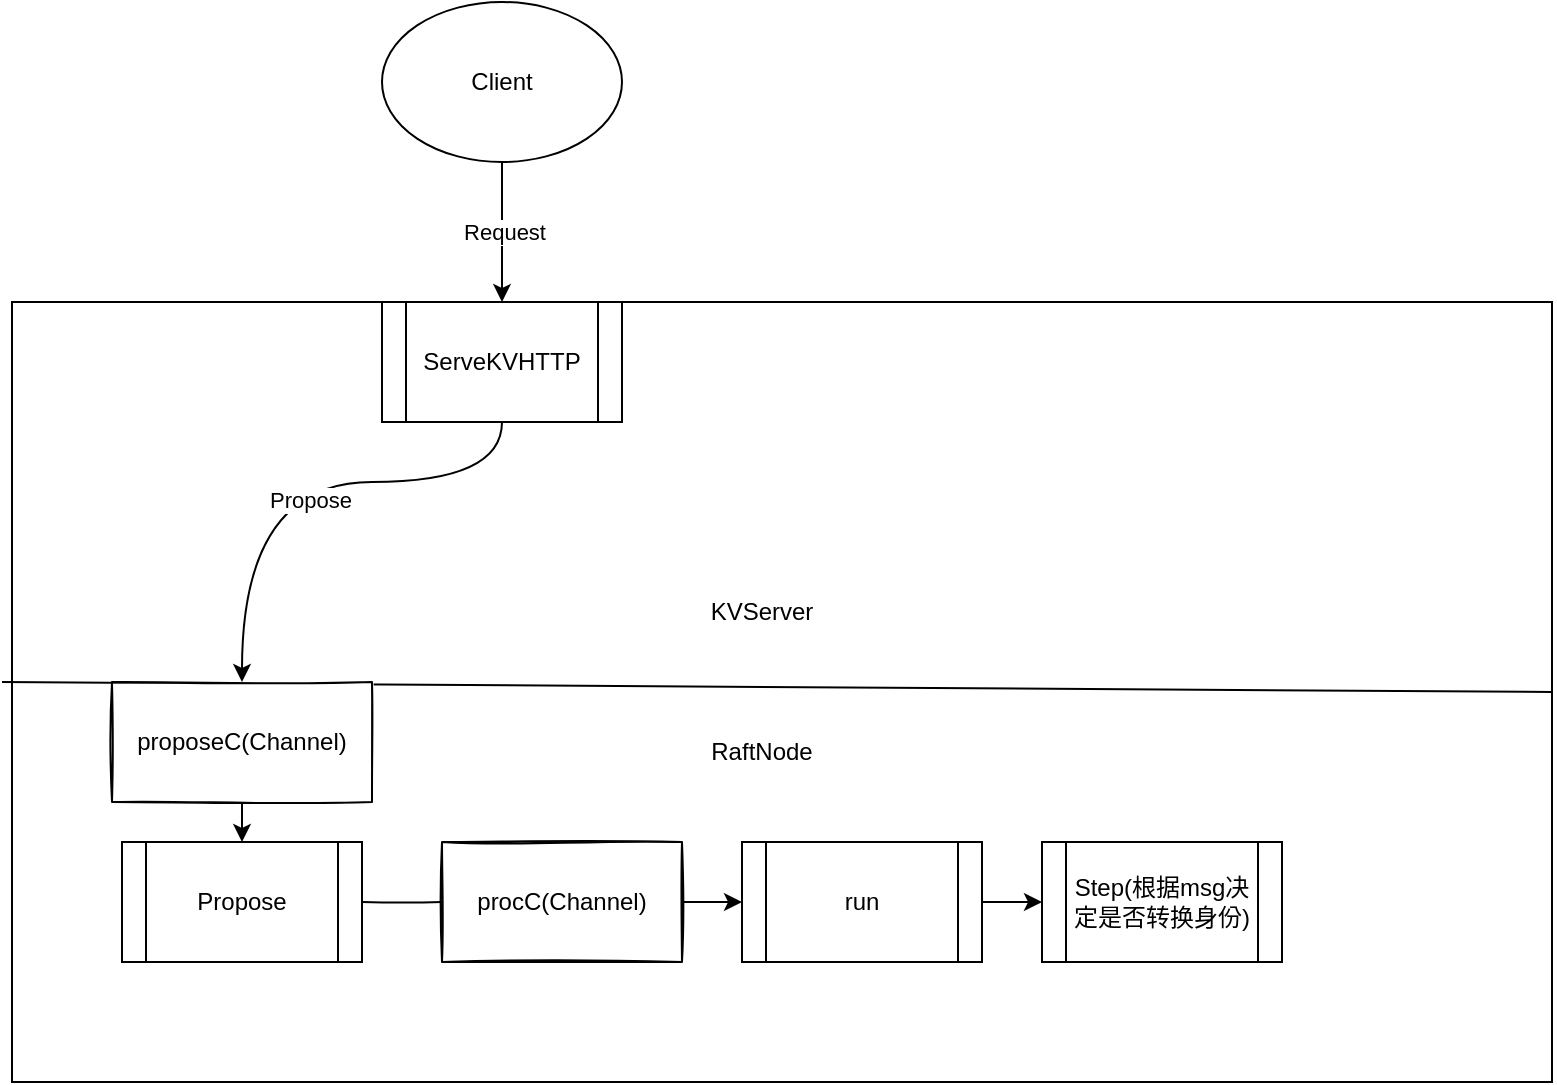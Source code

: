 <mxfile version="20.0.1" type="github">
  <diagram id="csHI2mM88UKKrCnCFawx" name="Page-1">
    <mxGraphModel dx="1550" dy="844" grid="1" gridSize="10" guides="1" tooltips="1" connect="1" arrows="1" fold="1" page="1" pageScale="1" pageWidth="827" pageHeight="1169" math="0" shadow="0">
      <root>
        <mxCell id="0" />
        <mxCell id="1" parent="0" />
        <mxCell id="eugjiV-Yw9u7wyZHqwBX-2" value="&lt;div style=&quot;text-align: justify;&quot;&gt;&lt;br&gt;&lt;/div&gt;" style="rounded=0;whiteSpace=wrap;html=1;sketch=0;" parent="1" vertex="1">
          <mxGeometry x="165" y="170" width="770" height="390" as="geometry" />
        </mxCell>
        <mxCell id="eugjiV-Yw9u7wyZHqwBX-27" value="" style="edgeStyle=orthogonalEdgeStyle;curved=1;rounded=0;orthogonalLoop=1;jettySize=auto;html=1;entryX=0;entryY=0.5;entryDx=0;entryDy=0;startArrow=none;" parent="1" source="n3H7YG_mCOH7P8ANyxeT-3" edge="1">
          <mxGeometry relative="1" as="geometry">
            <Array as="points">
              <mxPoint x="420" y="470" />
              <mxPoint x="420" y="470" />
            </Array>
            <mxPoint x="490" y="470" as="targetPoint" />
          </mxGeometry>
        </mxCell>
        <mxCell id="eugjiV-Yw9u7wyZHqwBX-5" value="KVServer" style="text;html=1;strokeColor=none;fillColor=none;align=center;verticalAlign=middle;whiteSpace=wrap;rounded=0;" parent="1" vertex="1">
          <mxGeometry x="510" y="310" width="60" height="30" as="geometry" />
        </mxCell>
        <mxCell id="eugjiV-Yw9u7wyZHqwBX-10" value="" style="endArrow=none;html=1;rounded=0;entryX=1;entryY=0.5;entryDx=0;entryDy=0;startArrow=none;" parent="1" target="eugjiV-Yw9u7wyZHqwBX-2" edge="1">
          <mxGeometry width="50" height="50" relative="1" as="geometry">
            <mxPoint x="160" y="360" as="sourcePoint" />
            <mxPoint x="60" y="530" as="targetPoint" />
          </mxGeometry>
        </mxCell>
        <mxCell id="eugjiV-Yw9u7wyZHqwBX-26" style="edgeStyle=orthogonalEdgeStyle;curved=1;rounded=0;orthogonalLoop=1;jettySize=auto;html=1;entryX=0.5;entryY=0;entryDx=0;entryDy=0;" parent="1" source="eugjiV-Yw9u7wyZHqwBX-14" edge="1">
          <mxGeometry relative="1" as="geometry">
            <mxPoint x="280" y="440" as="targetPoint" />
          </mxGeometry>
        </mxCell>
        <mxCell id="eugjiV-Yw9u7wyZHqwBX-14" value="proposeC(Channel)" style="rounded=0;whiteSpace=wrap;html=1;labelBackgroundColor=none;sketch=1;shadow=0;glass=0;" parent="1" vertex="1">
          <mxGeometry x="215" y="360" width="130" height="60" as="geometry" />
        </mxCell>
        <mxCell id="eugjiV-Yw9u7wyZHqwBX-19" style="edgeStyle=orthogonalEdgeStyle;curved=1;rounded=0;orthogonalLoop=1;jettySize=auto;html=1;exitX=0.5;exitY=1;exitDx=0;exitDy=0;" parent="1" source="eugjiV-Yw9u7wyZHqwBX-14" target="eugjiV-Yw9u7wyZHqwBX-14" edge="1">
          <mxGeometry relative="1" as="geometry" />
        </mxCell>
        <mxCell id="eugjiV-Yw9u7wyZHqwBX-21" value="" style="endArrow=classic;html=1;rounded=0;entryX=0.5;entryY=0;entryDx=0;entryDy=0;exitX=0.5;exitY=1;exitDx=0;exitDy=0;edgeStyle=orthogonalEdgeStyle;curved=1;" parent="1" target="eugjiV-Yw9u7wyZHqwBX-14" edge="1">
          <mxGeometry width="50" height="50" relative="1" as="geometry">
            <mxPoint x="410" y="230" as="sourcePoint" />
            <mxPoint x="440" y="270" as="targetPoint" />
            <Array as="points">
              <mxPoint x="410" y="260" />
              <mxPoint x="280" y="260" />
            </Array>
          </mxGeometry>
        </mxCell>
        <mxCell id="eugjiV-Yw9u7wyZHqwBX-22" value="Propose" style="edgeLabel;html=1;align=center;verticalAlign=middle;resizable=0;points=[];" parent="eugjiV-Yw9u7wyZHqwBX-21" vertex="1" connectable="0">
          <mxGeometry x="-0.032" y="9" relative="1" as="geometry">
            <mxPoint as="offset" />
          </mxGeometry>
        </mxCell>
        <mxCell id="eugjiV-Yw9u7wyZHqwBX-24" value="Request" style="edgeStyle=orthogonalEdgeStyle;curved=1;rounded=0;orthogonalLoop=1;jettySize=auto;html=1;entryX=0.5;entryY=0;entryDx=0;entryDy=0;" parent="1" source="eugjiV-Yw9u7wyZHqwBX-23" edge="1">
          <mxGeometry relative="1" as="geometry">
            <mxPoint x="410" y="170" as="targetPoint" />
          </mxGeometry>
        </mxCell>
        <mxCell id="eugjiV-Yw9u7wyZHqwBX-23" value="Client" style="ellipse;whiteSpace=wrap;html=1;rounded=0;shadow=0;glass=0;labelBackgroundColor=none;sketch=0;" parent="1" vertex="1">
          <mxGeometry x="350" y="20" width="120" height="80" as="geometry" />
        </mxCell>
        <mxCell id="n3H7YG_mCOH7P8ANyxeT-1" value="RaftNode" style="text;html=1;strokeColor=none;fillColor=none;align=center;verticalAlign=middle;whiteSpace=wrap;rounded=0;" vertex="1" parent="1">
          <mxGeometry x="510" y="380" width="60" height="30" as="geometry" />
        </mxCell>
        <mxCell id="n3H7YG_mCOH7P8ANyxeT-8" style="edgeStyle=orthogonalEdgeStyle;rounded=0;orthogonalLoop=1;jettySize=auto;html=1;entryX=0;entryY=0.5;entryDx=0;entryDy=0;" edge="1" parent="1" source="n3H7YG_mCOH7P8ANyxeT-3" target="n3H7YG_mCOH7P8ANyxeT-6">
          <mxGeometry relative="1" as="geometry" />
        </mxCell>
        <mxCell id="n3H7YG_mCOH7P8ANyxeT-3" value="procC(Channel)" style="rounded=0;whiteSpace=wrap;html=1;sketch=1;" vertex="1" parent="1">
          <mxGeometry x="380" y="440" width="120" height="60" as="geometry" />
        </mxCell>
        <mxCell id="n3H7YG_mCOH7P8ANyxeT-4" value="" style="edgeStyle=orthogonalEdgeStyle;curved=1;rounded=0;orthogonalLoop=1;jettySize=auto;html=1;entryX=0;entryY=0.5;entryDx=0;entryDy=0;endArrow=none;" edge="1" parent="1" target="n3H7YG_mCOH7P8ANyxeT-3">
          <mxGeometry relative="1" as="geometry">
            <Array as="points" />
            <mxPoint x="340" y="470" as="sourcePoint" />
            <mxPoint x="490" y="470" as="targetPoint" />
          </mxGeometry>
        </mxCell>
        <mxCell id="n3H7YG_mCOH7P8ANyxeT-5" value="Propose" style="shape=process;whiteSpace=wrap;html=1;backgroundOutline=1;sketch=0;" vertex="1" parent="1">
          <mxGeometry x="220" y="440" width="120" height="60" as="geometry" />
        </mxCell>
        <mxCell id="n3H7YG_mCOH7P8ANyxeT-11" style="edgeStyle=orthogonalEdgeStyle;rounded=0;orthogonalLoop=1;jettySize=auto;html=1;entryX=0;entryY=0.5;entryDx=0;entryDy=0;" edge="1" parent="1" source="n3H7YG_mCOH7P8ANyxeT-6" target="n3H7YG_mCOH7P8ANyxeT-10">
          <mxGeometry relative="1" as="geometry" />
        </mxCell>
        <mxCell id="n3H7YG_mCOH7P8ANyxeT-6" value="run" style="shape=process;whiteSpace=wrap;html=1;backgroundOutline=1;sketch=0;" vertex="1" parent="1">
          <mxGeometry x="530" y="440" width="120" height="60" as="geometry" />
        </mxCell>
        <mxCell id="n3H7YG_mCOH7P8ANyxeT-9" value="ServeKVHTTP" style="shape=process;whiteSpace=wrap;html=1;backgroundOutline=1;sketch=0;" vertex="1" parent="1">
          <mxGeometry x="350" y="170" width="120" height="60" as="geometry" />
        </mxCell>
        <mxCell id="n3H7YG_mCOH7P8ANyxeT-10" value="Step(根据msg决定是否转换身份)" style="shape=process;whiteSpace=wrap;html=1;backgroundOutline=1;sketch=0;" vertex="1" parent="1">
          <mxGeometry x="680" y="440" width="120" height="60" as="geometry" />
        </mxCell>
      </root>
    </mxGraphModel>
  </diagram>
</mxfile>
